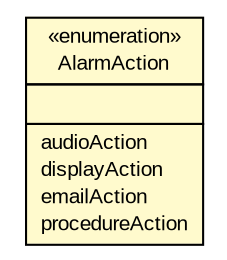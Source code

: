 #!/usr/local/bin/dot
#
# Class diagram 
# Generated by UmlGraph version 4.6 (http://www.spinellis.gr/sw/umlgraph)
#

digraph G {
	edge [fontname="arial",fontsize=10,labelfontname="arial",labelfontsize=10];
	node [fontname="arial",fontsize=10,shape=plaintext];
	// net.toxbank.client.resource.Alert.AlarmAction
	c1725 [label=<<table border="0" cellborder="1" cellspacing="0" cellpadding="2" port="p" bgcolor="lemonChiffon" href="./Alert.AlarmAction.html">
		<tr><td><table border="0" cellspacing="0" cellpadding="1">
			<tr><td> &laquo;enumeration&raquo; </td></tr>
			<tr><td> AlarmAction </td></tr>
		</table></td></tr>
		<tr><td><table border="0" cellspacing="0" cellpadding="1">
			<tr><td align="left">  </td></tr>
		</table></td></tr>
		<tr><td><table border="0" cellspacing="0" cellpadding="1">
			<tr><td align="left"> audioAction </td></tr>
			<tr><td align="left"> displayAction </td></tr>
			<tr><td align="left"> emailAction </td></tr>
			<tr><td align="left"> procedureAction </td></tr>
		</table></td></tr>
		</table>>, fontname="arial", fontcolor="black", fontsize=10.0];
}

